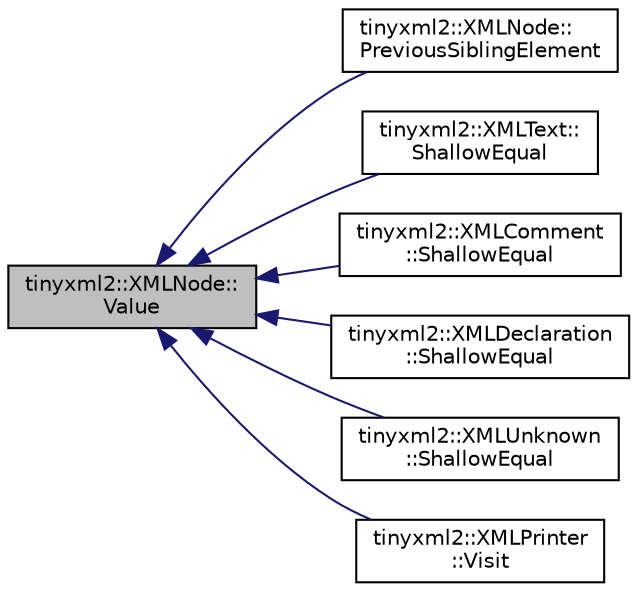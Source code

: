 digraph "tinyxml2::XMLNode::Value"
{
  edge [fontname="Helvetica",fontsize="10",labelfontname="Helvetica",labelfontsize="10"];
  node [fontname="Helvetica",fontsize="10",shape=record];
  rankdir="LR";
  Node45 [label="tinyxml2::XMLNode::\lValue",height=0.2,width=0.4,color="black", fillcolor="grey75", style="filled", fontcolor="black"];
  Node45 -> Node46 [dir="back",color="midnightblue",fontsize="10",style="solid",fontname="Helvetica"];
  Node46 [label="tinyxml2::XMLNode::\lPreviousSiblingElement",height=0.2,width=0.4,color="black", fillcolor="white", style="filled",URL="$classtinyxml2_1_1_x_m_l_node.html#a9453cda5e970375a7b1b2099f8a7c40a",tooltip="Get the previous (left) sibling element of this node, with an optionally supplied name..."];
  Node45 -> Node47 [dir="back",color="midnightblue",fontsize="10",style="solid",fontname="Helvetica"];
  Node47 [label="tinyxml2::XMLText::\lShallowEqual",height=0.2,width=0.4,color="black", fillcolor="white", style="filled",URL="$classtinyxml2_1_1_x_m_l_text.html#a99d8bce4dc01df889126e047f358cdfc"];
  Node45 -> Node48 [dir="back",color="midnightblue",fontsize="10",style="solid",fontname="Helvetica"];
  Node48 [label="tinyxml2::XMLComment\l::ShallowEqual",height=0.2,width=0.4,color="black", fillcolor="white", style="filled",URL="$classtinyxml2_1_1_x_m_l_comment.html#a965d880a99d58dd915caa88dc37a9b51"];
  Node45 -> Node49 [dir="back",color="midnightblue",fontsize="10",style="solid",fontname="Helvetica"];
  Node49 [label="tinyxml2::XMLDeclaration\l::ShallowEqual",height=0.2,width=0.4,color="black", fillcolor="white", style="filled",URL="$classtinyxml2_1_1_x_m_l_declaration.html#ae8b4d3a399857029f36c322b0801b69c"];
  Node45 -> Node50 [dir="back",color="midnightblue",fontsize="10",style="solid",fontname="Helvetica"];
  Node50 [label="tinyxml2::XMLUnknown\l::ShallowEqual",height=0.2,width=0.4,color="black", fillcolor="white", style="filled",URL="$classtinyxml2_1_1_x_m_l_unknown.html#ac46767cd721d666e690a6231dfb618d1"];
  Node45 -> Node51 [dir="back",color="midnightblue",fontsize="10",style="solid",fontname="Helvetica"];
  Node51 [label="tinyxml2::XMLPrinter\l::Visit",height=0.2,width=0.4,color="black", fillcolor="white", style="filled",URL="$classtinyxml2_1_1_x_m_l_printer.html#adc0e42b4f6fcb90a95630c79575d030b",tooltip="Visit a text node. "];
}
